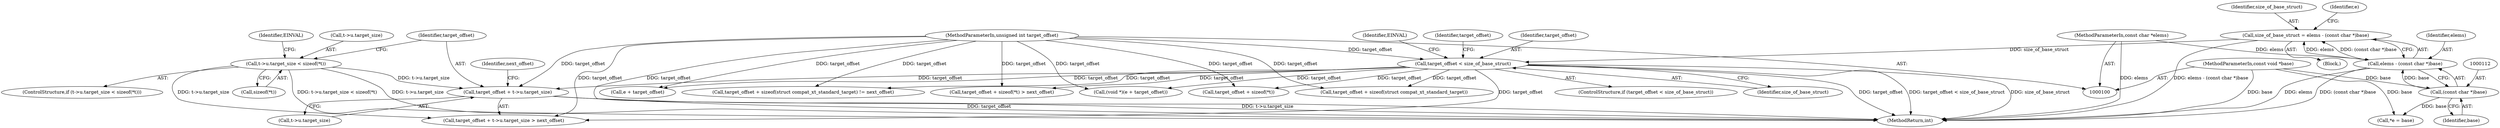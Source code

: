 digraph "0_linux_ce683e5f9d045e5d67d1312a42b359cb2ab2a13c_6@pointer" {
"1000159" [label="(Call,target_offset + t->u.target_size)"];
"1000103" [label="(MethodParameterIn,unsigned int target_offset)"];
"1000120" [label="(Call,target_offset < size_of_base_struct)"];
"1000107" [label="(Call,size_of_base_struct = elems - (const char *)base)"];
"1000109" [label="(Call,elems - (const char *)base)"];
"1000102" [label="(MethodParameterIn,const char *elems)"];
"1000111" [label="(Call,(const char *)base)"];
"1000101" [label="(MethodParameterIn,const void *base)"];
"1000145" [label="(Call,t->u.target_size < sizeof(*t))"];
"1000146" [label="(Call,t->u.target_size)"];
"1000139" [label="(Call,(void *)(e + target_offset))"];
"1000122" [label="(Identifier,size_of_base_struct)"];
"1000183" [label="(Call,target_offset + sizeof(struct compat_xt_standard_target) != next_offset)"];
"1000113" [label="(Identifier,base)"];
"1000116" [label="(Call,*e = base)"];
"1000194" [label="(MethodReturn,int)"];
"1000166" [label="(Identifier,next_offset)"];
"1000101" [label="(MethodParameterIn,const void *base)"];
"1000111" [label="(Call,(const char *)base)"];
"1000144" [label="(ControlStructure,if (t->u.target_size < sizeof(*t)))"];
"1000125" [label="(Identifier,EINVAL)"];
"1000160" [label="(Identifier,target_offset)"];
"1000128" [label="(Call,target_offset + sizeof(*t))"];
"1000107" [label="(Call,size_of_base_struct = elems - (const char *)base)"];
"1000108" [label="(Identifier,size_of_base_struct)"];
"1000158" [label="(Call,target_offset + t->u.target_size > next_offset)"];
"1000103" [label="(MethodParameterIn,unsigned int target_offset)"];
"1000151" [label="(Call,sizeof(*t))"];
"1000109" [label="(Call,elems - (const char *)base)"];
"1000110" [label="(Identifier,elems)"];
"1000129" [label="(Identifier,target_offset)"];
"1000121" [label="(Identifier,target_offset)"];
"1000105" [label="(Block,)"];
"1000102" [label="(MethodParameterIn,const char *elems)"];
"1000161" [label="(Call,t->u.target_size)"];
"1000156" [label="(Identifier,EINVAL)"];
"1000184" [label="(Call,target_offset + sizeof(struct compat_xt_standard_target))"];
"1000127" [label="(Call,target_offset + sizeof(*t) > next_offset)"];
"1000159" [label="(Call,target_offset + t->u.target_size)"];
"1000120" [label="(Call,target_offset < size_of_base_struct)"];
"1000141" [label="(Call,e + target_offset)"];
"1000117" [label="(Identifier,e)"];
"1000119" [label="(ControlStructure,if (target_offset < size_of_base_struct))"];
"1000145" [label="(Call,t->u.target_size < sizeof(*t))"];
"1000159" -> "1000158"  [label="AST: "];
"1000159" -> "1000161"  [label="CFG: "];
"1000160" -> "1000159"  [label="AST: "];
"1000161" -> "1000159"  [label="AST: "];
"1000166" -> "1000159"  [label="CFG: "];
"1000159" -> "1000194"  [label="DDG: target_offset"];
"1000159" -> "1000194"  [label="DDG: t->u.target_size"];
"1000103" -> "1000159"  [label="DDG: target_offset"];
"1000120" -> "1000159"  [label="DDG: target_offset"];
"1000145" -> "1000159"  [label="DDG: t->u.target_size"];
"1000103" -> "1000100"  [label="AST: "];
"1000103" -> "1000194"  [label="DDG: target_offset"];
"1000103" -> "1000120"  [label="DDG: target_offset"];
"1000103" -> "1000127"  [label="DDG: target_offset"];
"1000103" -> "1000128"  [label="DDG: target_offset"];
"1000103" -> "1000139"  [label="DDG: target_offset"];
"1000103" -> "1000141"  [label="DDG: target_offset"];
"1000103" -> "1000158"  [label="DDG: target_offset"];
"1000103" -> "1000183"  [label="DDG: target_offset"];
"1000103" -> "1000184"  [label="DDG: target_offset"];
"1000120" -> "1000119"  [label="AST: "];
"1000120" -> "1000122"  [label="CFG: "];
"1000121" -> "1000120"  [label="AST: "];
"1000122" -> "1000120"  [label="AST: "];
"1000125" -> "1000120"  [label="CFG: "];
"1000129" -> "1000120"  [label="CFG: "];
"1000120" -> "1000194"  [label="DDG: target_offset"];
"1000120" -> "1000194"  [label="DDG: target_offset < size_of_base_struct"];
"1000120" -> "1000194"  [label="DDG: size_of_base_struct"];
"1000107" -> "1000120"  [label="DDG: size_of_base_struct"];
"1000120" -> "1000127"  [label="DDG: target_offset"];
"1000120" -> "1000128"  [label="DDG: target_offset"];
"1000120" -> "1000139"  [label="DDG: target_offset"];
"1000120" -> "1000141"  [label="DDG: target_offset"];
"1000120" -> "1000158"  [label="DDG: target_offset"];
"1000120" -> "1000183"  [label="DDG: target_offset"];
"1000120" -> "1000184"  [label="DDG: target_offset"];
"1000107" -> "1000105"  [label="AST: "];
"1000107" -> "1000109"  [label="CFG: "];
"1000108" -> "1000107"  [label="AST: "];
"1000109" -> "1000107"  [label="AST: "];
"1000117" -> "1000107"  [label="CFG: "];
"1000107" -> "1000194"  [label="DDG: elems - (const char *)base"];
"1000109" -> "1000107"  [label="DDG: elems"];
"1000109" -> "1000107"  [label="DDG: (const char *)base"];
"1000109" -> "1000111"  [label="CFG: "];
"1000110" -> "1000109"  [label="AST: "];
"1000111" -> "1000109"  [label="AST: "];
"1000109" -> "1000194"  [label="DDG: elems"];
"1000109" -> "1000194"  [label="DDG: (const char *)base"];
"1000102" -> "1000109"  [label="DDG: elems"];
"1000111" -> "1000109"  [label="DDG: base"];
"1000102" -> "1000100"  [label="AST: "];
"1000102" -> "1000194"  [label="DDG: elems"];
"1000111" -> "1000113"  [label="CFG: "];
"1000112" -> "1000111"  [label="AST: "];
"1000113" -> "1000111"  [label="AST: "];
"1000101" -> "1000111"  [label="DDG: base"];
"1000111" -> "1000116"  [label="DDG: base"];
"1000101" -> "1000100"  [label="AST: "];
"1000101" -> "1000194"  [label="DDG: base"];
"1000101" -> "1000116"  [label="DDG: base"];
"1000145" -> "1000144"  [label="AST: "];
"1000145" -> "1000151"  [label="CFG: "];
"1000146" -> "1000145"  [label="AST: "];
"1000151" -> "1000145"  [label="AST: "];
"1000156" -> "1000145"  [label="CFG: "];
"1000160" -> "1000145"  [label="CFG: "];
"1000145" -> "1000194"  [label="DDG: t->u.target_size"];
"1000145" -> "1000194"  [label="DDG: t->u.target_size < sizeof(*t)"];
"1000145" -> "1000158"  [label="DDG: t->u.target_size"];
}
